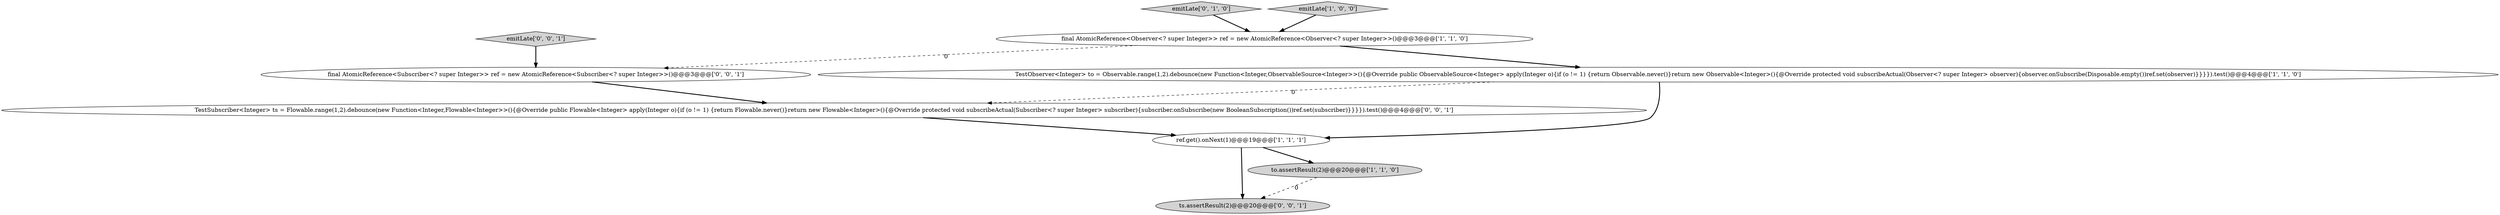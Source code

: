 digraph {
1 [style = filled, label = "final AtomicReference<Observer<? super Integer>> ref = new AtomicReference<Observer<? super Integer>>()@@@3@@@['1', '1', '0']", fillcolor = white, shape = ellipse image = "AAA0AAABBB1BBB"];
0 [style = filled, label = "ref.get().onNext(1)@@@19@@@['1', '1', '1']", fillcolor = white, shape = ellipse image = "AAA0AAABBB1BBB"];
5 [style = filled, label = "emitLate['0', '1', '0']", fillcolor = lightgray, shape = diamond image = "AAA0AAABBB2BBB"];
8 [style = filled, label = "final AtomicReference<Subscriber<? super Integer>> ref = new AtomicReference<Subscriber<? super Integer>>()@@@3@@@['0', '0', '1']", fillcolor = white, shape = ellipse image = "AAA0AAABBB3BBB"];
2 [style = filled, label = "TestObserver<Integer> to = Observable.range(1,2).debounce(new Function<Integer,ObservableSource<Integer>>(){@Override public ObservableSource<Integer> apply(Integer o){if (o != 1) {return Observable.never()}return new Observable<Integer>(){@Override protected void subscribeActual(Observer<? super Integer> observer){observer.onSubscribe(Disposable.empty())ref.set(observer)}}}}).test()@@@4@@@['1', '1', '0']", fillcolor = white, shape = ellipse image = "AAA0AAABBB1BBB"];
9 [style = filled, label = "TestSubscriber<Integer> ts = Flowable.range(1,2).debounce(new Function<Integer,Flowable<Integer>>(){@Override public Flowable<Integer> apply(Integer o){if (o != 1) {return Flowable.never()}return new Flowable<Integer>(){@Override protected void subscribeActual(Subscriber<? super Integer> subscriber){subscriber.onSubscribe(new BooleanSubscription())ref.set(subscriber)}}}}).test()@@@4@@@['0', '0', '1']", fillcolor = white, shape = ellipse image = "AAA0AAABBB3BBB"];
7 [style = filled, label = "ts.assertResult(2)@@@20@@@['0', '0', '1']", fillcolor = lightgray, shape = ellipse image = "AAA0AAABBB3BBB"];
4 [style = filled, label = "to.assertResult(2)@@@20@@@['1', '1', '0']", fillcolor = lightgray, shape = ellipse image = "AAA0AAABBB1BBB"];
6 [style = filled, label = "emitLate['0', '0', '1']", fillcolor = lightgray, shape = diamond image = "AAA0AAABBB3BBB"];
3 [style = filled, label = "emitLate['1', '0', '0']", fillcolor = lightgray, shape = diamond image = "AAA0AAABBB1BBB"];
2->0 [style = bold, label=""];
2->9 [style = dashed, label="0"];
1->8 [style = dashed, label="0"];
0->4 [style = bold, label=""];
8->9 [style = bold, label=""];
9->0 [style = bold, label=""];
4->7 [style = dashed, label="0"];
1->2 [style = bold, label=""];
6->8 [style = bold, label=""];
3->1 [style = bold, label=""];
0->7 [style = bold, label=""];
5->1 [style = bold, label=""];
}
